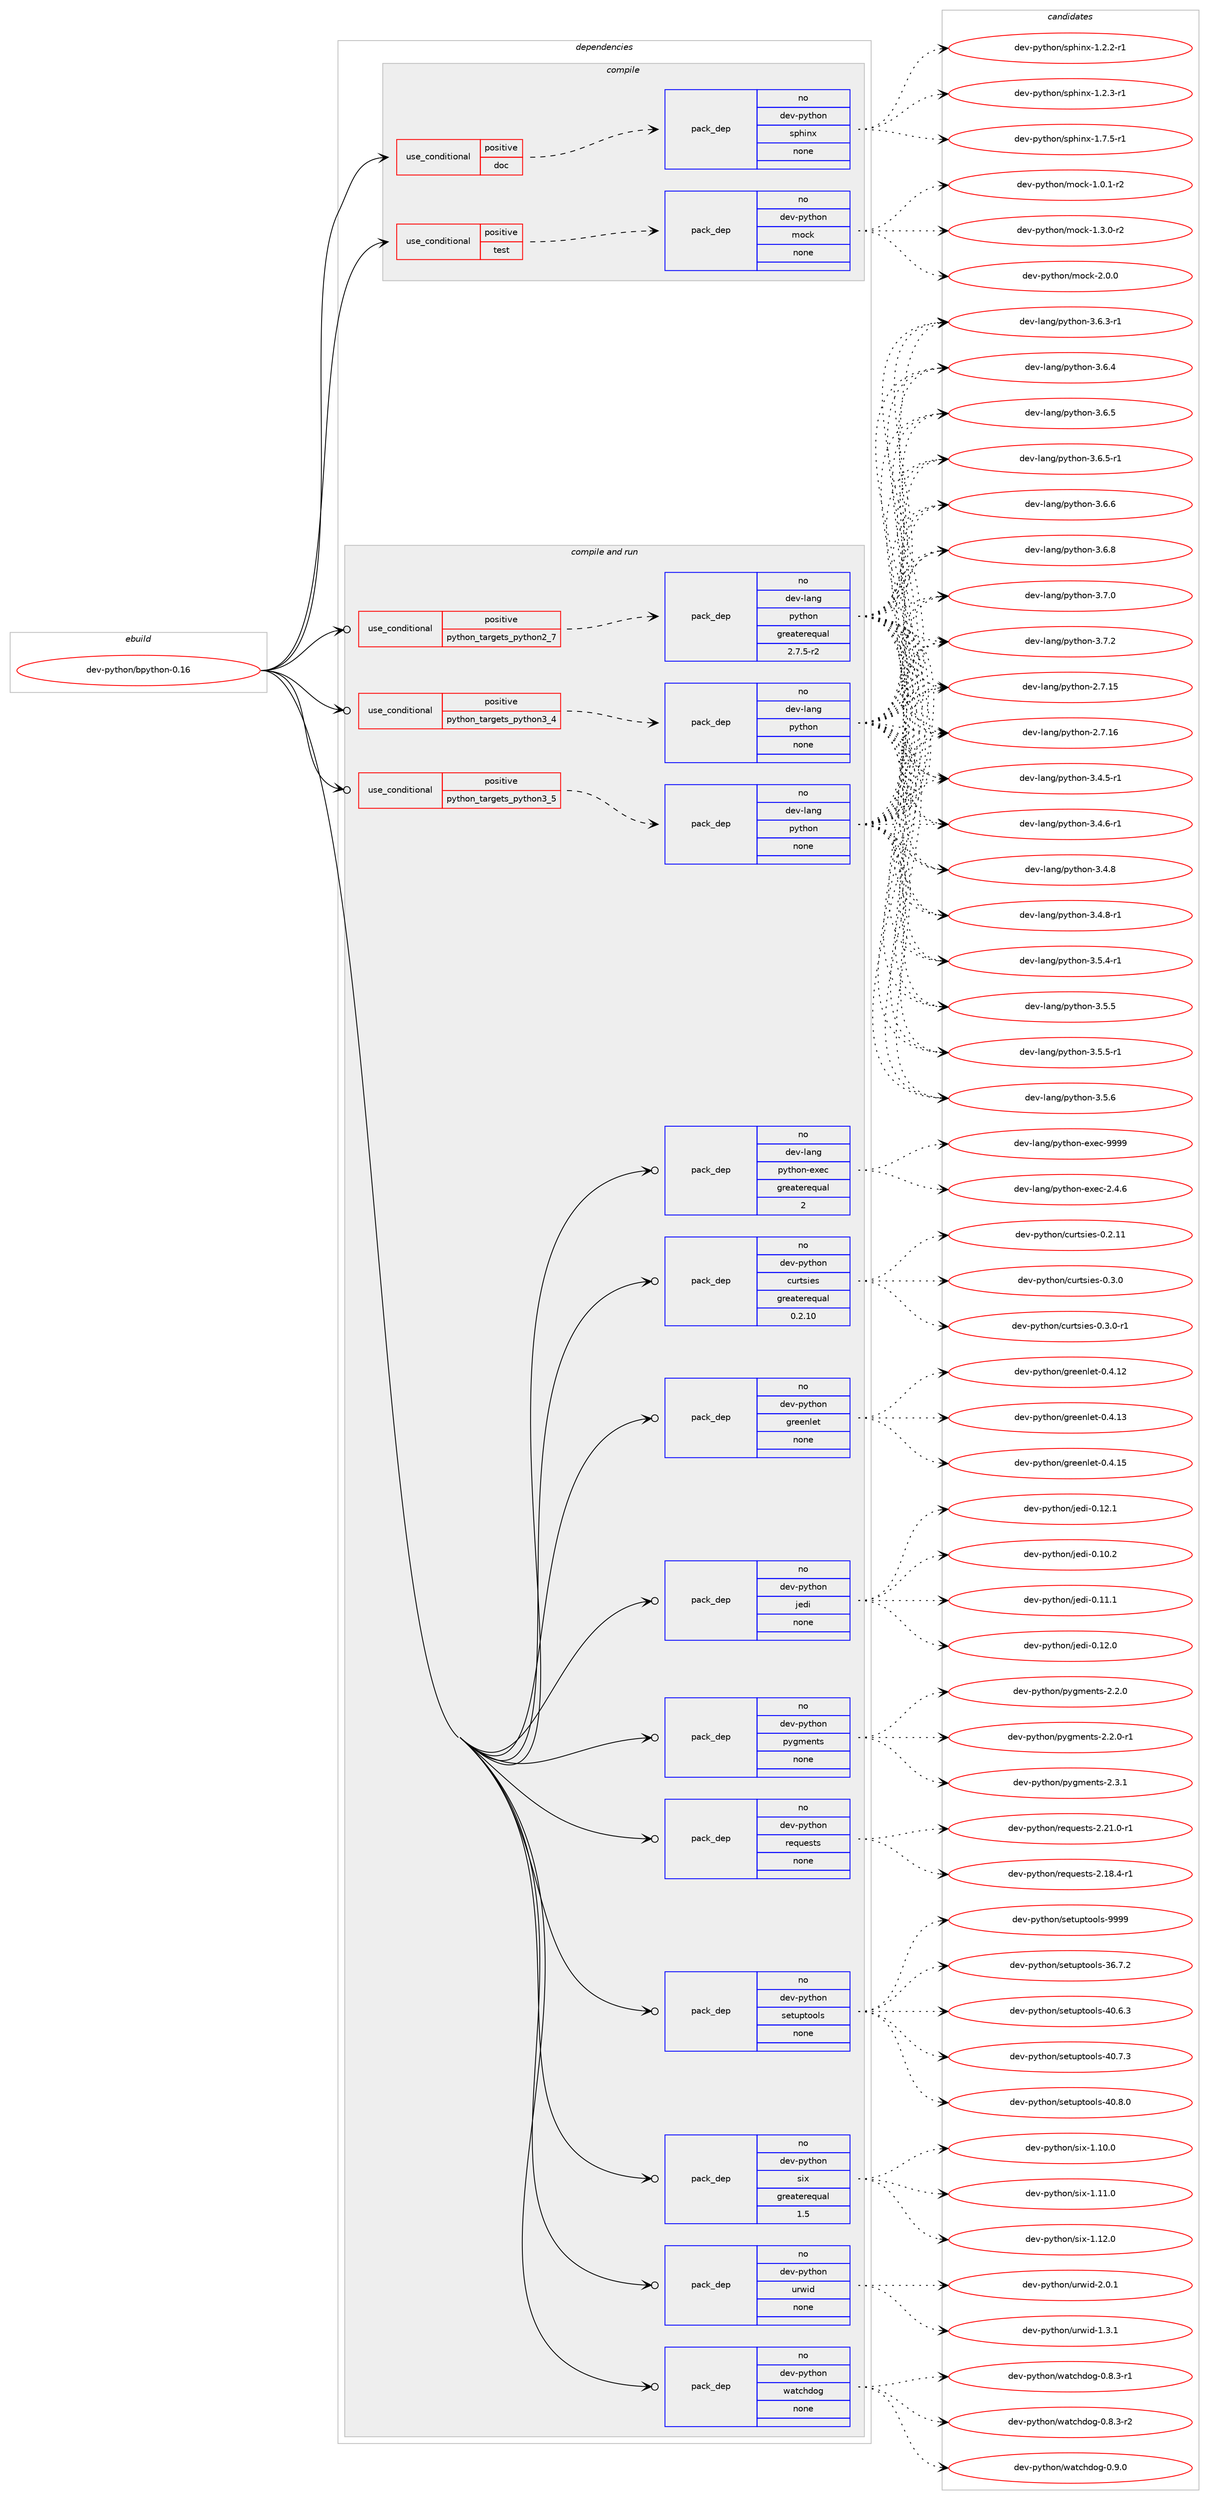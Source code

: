 digraph prolog {

# *************
# Graph options
# *************

newrank=true;
concentrate=true;
compound=true;
graph [rankdir=LR,fontname=Helvetica,fontsize=10,ranksep=1.5];#, ranksep=2.5, nodesep=0.2];
edge  [arrowhead=vee];
node  [fontname=Helvetica,fontsize=10];

# **********
# The ebuild
# **********

subgraph cluster_leftcol {
color=gray;
rank=same;
label=<<i>ebuild</i>>;
id [label="dev-python/bpython-0.16", color=red, width=4, href="../dev-python/bpython-0.16.svg"];
}

# ****************
# The dependencies
# ****************

subgraph cluster_midcol {
color=gray;
label=<<i>dependencies</i>>;
subgraph cluster_compile {
fillcolor="#eeeeee";
style=filled;
label=<<i>compile</i>>;
subgraph cond371921 {
dependency1401973 [label=<<TABLE BORDER="0" CELLBORDER="1" CELLSPACING="0" CELLPADDING="4"><TR><TD ROWSPAN="3" CELLPADDING="10">use_conditional</TD></TR><TR><TD>positive</TD></TR><TR><TD>doc</TD></TR></TABLE>>, shape=none, color=red];
subgraph pack1006824 {
dependency1401974 [label=<<TABLE BORDER="0" CELLBORDER="1" CELLSPACING="0" CELLPADDING="4" WIDTH="220"><TR><TD ROWSPAN="6" CELLPADDING="30">pack_dep</TD></TR><TR><TD WIDTH="110">no</TD></TR><TR><TD>dev-python</TD></TR><TR><TD>sphinx</TD></TR><TR><TD>none</TD></TR><TR><TD></TD></TR></TABLE>>, shape=none, color=blue];
}
dependency1401973:e -> dependency1401974:w [weight=20,style="dashed",arrowhead="vee"];
}
id:e -> dependency1401973:w [weight=20,style="solid",arrowhead="vee"];
subgraph cond371922 {
dependency1401975 [label=<<TABLE BORDER="0" CELLBORDER="1" CELLSPACING="0" CELLPADDING="4"><TR><TD ROWSPAN="3" CELLPADDING="10">use_conditional</TD></TR><TR><TD>positive</TD></TR><TR><TD>test</TD></TR></TABLE>>, shape=none, color=red];
subgraph pack1006825 {
dependency1401976 [label=<<TABLE BORDER="0" CELLBORDER="1" CELLSPACING="0" CELLPADDING="4" WIDTH="220"><TR><TD ROWSPAN="6" CELLPADDING="30">pack_dep</TD></TR><TR><TD WIDTH="110">no</TD></TR><TR><TD>dev-python</TD></TR><TR><TD>mock</TD></TR><TR><TD>none</TD></TR><TR><TD></TD></TR></TABLE>>, shape=none, color=blue];
}
dependency1401975:e -> dependency1401976:w [weight=20,style="dashed",arrowhead="vee"];
}
id:e -> dependency1401975:w [weight=20,style="solid",arrowhead="vee"];
}
subgraph cluster_compileandrun {
fillcolor="#eeeeee";
style=filled;
label=<<i>compile and run</i>>;
subgraph cond371923 {
dependency1401977 [label=<<TABLE BORDER="0" CELLBORDER="1" CELLSPACING="0" CELLPADDING="4"><TR><TD ROWSPAN="3" CELLPADDING="10">use_conditional</TD></TR><TR><TD>positive</TD></TR><TR><TD>python_targets_python2_7</TD></TR></TABLE>>, shape=none, color=red];
subgraph pack1006826 {
dependency1401978 [label=<<TABLE BORDER="0" CELLBORDER="1" CELLSPACING="0" CELLPADDING="4" WIDTH="220"><TR><TD ROWSPAN="6" CELLPADDING="30">pack_dep</TD></TR><TR><TD WIDTH="110">no</TD></TR><TR><TD>dev-lang</TD></TR><TR><TD>python</TD></TR><TR><TD>greaterequal</TD></TR><TR><TD>2.7.5-r2</TD></TR></TABLE>>, shape=none, color=blue];
}
dependency1401977:e -> dependency1401978:w [weight=20,style="dashed",arrowhead="vee"];
}
id:e -> dependency1401977:w [weight=20,style="solid",arrowhead="odotvee"];
subgraph cond371924 {
dependency1401979 [label=<<TABLE BORDER="0" CELLBORDER="1" CELLSPACING="0" CELLPADDING="4"><TR><TD ROWSPAN="3" CELLPADDING="10">use_conditional</TD></TR><TR><TD>positive</TD></TR><TR><TD>python_targets_python3_4</TD></TR></TABLE>>, shape=none, color=red];
subgraph pack1006827 {
dependency1401980 [label=<<TABLE BORDER="0" CELLBORDER="1" CELLSPACING="0" CELLPADDING="4" WIDTH="220"><TR><TD ROWSPAN="6" CELLPADDING="30">pack_dep</TD></TR><TR><TD WIDTH="110">no</TD></TR><TR><TD>dev-lang</TD></TR><TR><TD>python</TD></TR><TR><TD>none</TD></TR><TR><TD></TD></TR></TABLE>>, shape=none, color=blue];
}
dependency1401979:e -> dependency1401980:w [weight=20,style="dashed",arrowhead="vee"];
}
id:e -> dependency1401979:w [weight=20,style="solid",arrowhead="odotvee"];
subgraph cond371925 {
dependency1401981 [label=<<TABLE BORDER="0" CELLBORDER="1" CELLSPACING="0" CELLPADDING="4"><TR><TD ROWSPAN="3" CELLPADDING="10">use_conditional</TD></TR><TR><TD>positive</TD></TR><TR><TD>python_targets_python3_5</TD></TR></TABLE>>, shape=none, color=red];
subgraph pack1006828 {
dependency1401982 [label=<<TABLE BORDER="0" CELLBORDER="1" CELLSPACING="0" CELLPADDING="4" WIDTH="220"><TR><TD ROWSPAN="6" CELLPADDING="30">pack_dep</TD></TR><TR><TD WIDTH="110">no</TD></TR><TR><TD>dev-lang</TD></TR><TR><TD>python</TD></TR><TR><TD>none</TD></TR><TR><TD></TD></TR></TABLE>>, shape=none, color=blue];
}
dependency1401981:e -> dependency1401982:w [weight=20,style="dashed",arrowhead="vee"];
}
id:e -> dependency1401981:w [weight=20,style="solid",arrowhead="odotvee"];
subgraph pack1006829 {
dependency1401983 [label=<<TABLE BORDER="0" CELLBORDER="1" CELLSPACING="0" CELLPADDING="4" WIDTH="220"><TR><TD ROWSPAN="6" CELLPADDING="30">pack_dep</TD></TR><TR><TD WIDTH="110">no</TD></TR><TR><TD>dev-lang</TD></TR><TR><TD>python-exec</TD></TR><TR><TD>greaterequal</TD></TR><TR><TD>2</TD></TR></TABLE>>, shape=none, color=blue];
}
id:e -> dependency1401983:w [weight=20,style="solid",arrowhead="odotvee"];
subgraph pack1006830 {
dependency1401984 [label=<<TABLE BORDER="0" CELLBORDER="1" CELLSPACING="0" CELLPADDING="4" WIDTH="220"><TR><TD ROWSPAN="6" CELLPADDING="30">pack_dep</TD></TR><TR><TD WIDTH="110">no</TD></TR><TR><TD>dev-python</TD></TR><TR><TD>curtsies</TD></TR><TR><TD>greaterequal</TD></TR><TR><TD>0.2.10</TD></TR></TABLE>>, shape=none, color=blue];
}
id:e -> dependency1401984:w [weight=20,style="solid",arrowhead="odotvee"];
subgraph pack1006831 {
dependency1401985 [label=<<TABLE BORDER="0" CELLBORDER="1" CELLSPACING="0" CELLPADDING="4" WIDTH="220"><TR><TD ROWSPAN="6" CELLPADDING="30">pack_dep</TD></TR><TR><TD WIDTH="110">no</TD></TR><TR><TD>dev-python</TD></TR><TR><TD>greenlet</TD></TR><TR><TD>none</TD></TR><TR><TD></TD></TR></TABLE>>, shape=none, color=blue];
}
id:e -> dependency1401985:w [weight=20,style="solid",arrowhead="odotvee"];
subgraph pack1006832 {
dependency1401986 [label=<<TABLE BORDER="0" CELLBORDER="1" CELLSPACING="0" CELLPADDING="4" WIDTH="220"><TR><TD ROWSPAN="6" CELLPADDING="30">pack_dep</TD></TR><TR><TD WIDTH="110">no</TD></TR><TR><TD>dev-python</TD></TR><TR><TD>jedi</TD></TR><TR><TD>none</TD></TR><TR><TD></TD></TR></TABLE>>, shape=none, color=blue];
}
id:e -> dependency1401986:w [weight=20,style="solid",arrowhead="odotvee"];
subgraph pack1006833 {
dependency1401987 [label=<<TABLE BORDER="0" CELLBORDER="1" CELLSPACING="0" CELLPADDING="4" WIDTH="220"><TR><TD ROWSPAN="6" CELLPADDING="30">pack_dep</TD></TR><TR><TD WIDTH="110">no</TD></TR><TR><TD>dev-python</TD></TR><TR><TD>pygments</TD></TR><TR><TD>none</TD></TR><TR><TD></TD></TR></TABLE>>, shape=none, color=blue];
}
id:e -> dependency1401987:w [weight=20,style="solid",arrowhead="odotvee"];
subgraph pack1006834 {
dependency1401988 [label=<<TABLE BORDER="0" CELLBORDER="1" CELLSPACING="0" CELLPADDING="4" WIDTH="220"><TR><TD ROWSPAN="6" CELLPADDING="30">pack_dep</TD></TR><TR><TD WIDTH="110">no</TD></TR><TR><TD>dev-python</TD></TR><TR><TD>requests</TD></TR><TR><TD>none</TD></TR><TR><TD></TD></TR></TABLE>>, shape=none, color=blue];
}
id:e -> dependency1401988:w [weight=20,style="solid",arrowhead="odotvee"];
subgraph pack1006835 {
dependency1401989 [label=<<TABLE BORDER="0" CELLBORDER="1" CELLSPACING="0" CELLPADDING="4" WIDTH="220"><TR><TD ROWSPAN="6" CELLPADDING="30">pack_dep</TD></TR><TR><TD WIDTH="110">no</TD></TR><TR><TD>dev-python</TD></TR><TR><TD>setuptools</TD></TR><TR><TD>none</TD></TR><TR><TD></TD></TR></TABLE>>, shape=none, color=blue];
}
id:e -> dependency1401989:w [weight=20,style="solid",arrowhead="odotvee"];
subgraph pack1006836 {
dependency1401990 [label=<<TABLE BORDER="0" CELLBORDER="1" CELLSPACING="0" CELLPADDING="4" WIDTH="220"><TR><TD ROWSPAN="6" CELLPADDING="30">pack_dep</TD></TR><TR><TD WIDTH="110">no</TD></TR><TR><TD>dev-python</TD></TR><TR><TD>six</TD></TR><TR><TD>greaterequal</TD></TR><TR><TD>1.5</TD></TR></TABLE>>, shape=none, color=blue];
}
id:e -> dependency1401990:w [weight=20,style="solid",arrowhead="odotvee"];
subgraph pack1006837 {
dependency1401991 [label=<<TABLE BORDER="0" CELLBORDER="1" CELLSPACING="0" CELLPADDING="4" WIDTH="220"><TR><TD ROWSPAN="6" CELLPADDING="30">pack_dep</TD></TR><TR><TD WIDTH="110">no</TD></TR><TR><TD>dev-python</TD></TR><TR><TD>urwid</TD></TR><TR><TD>none</TD></TR><TR><TD></TD></TR></TABLE>>, shape=none, color=blue];
}
id:e -> dependency1401991:w [weight=20,style="solid",arrowhead="odotvee"];
subgraph pack1006838 {
dependency1401992 [label=<<TABLE BORDER="0" CELLBORDER="1" CELLSPACING="0" CELLPADDING="4" WIDTH="220"><TR><TD ROWSPAN="6" CELLPADDING="30">pack_dep</TD></TR><TR><TD WIDTH="110">no</TD></TR><TR><TD>dev-python</TD></TR><TR><TD>watchdog</TD></TR><TR><TD>none</TD></TR><TR><TD></TD></TR></TABLE>>, shape=none, color=blue];
}
id:e -> dependency1401992:w [weight=20,style="solid",arrowhead="odotvee"];
}
subgraph cluster_run {
fillcolor="#eeeeee";
style=filled;
label=<<i>run</i>>;
}
}

# **************
# The candidates
# **************

subgraph cluster_choices {
rank=same;
color=gray;
label=<<i>candidates</i>>;

subgraph choice1006824 {
color=black;
nodesep=1;
choice10010111845112121116104111110471151121041051101204549465046504511449 [label="dev-python/sphinx-1.2.2-r1", color=red, width=4,href="../dev-python/sphinx-1.2.2-r1.svg"];
choice10010111845112121116104111110471151121041051101204549465046514511449 [label="dev-python/sphinx-1.2.3-r1", color=red, width=4,href="../dev-python/sphinx-1.2.3-r1.svg"];
choice10010111845112121116104111110471151121041051101204549465546534511449 [label="dev-python/sphinx-1.7.5-r1", color=red, width=4,href="../dev-python/sphinx-1.7.5-r1.svg"];
dependency1401974:e -> choice10010111845112121116104111110471151121041051101204549465046504511449:w [style=dotted,weight="100"];
dependency1401974:e -> choice10010111845112121116104111110471151121041051101204549465046514511449:w [style=dotted,weight="100"];
dependency1401974:e -> choice10010111845112121116104111110471151121041051101204549465546534511449:w [style=dotted,weight="100"];
}
subgraph choice1006825 {
color=black;
nodesep=1;
choice1001011184511212111610411111047109111991074549464846494511450 [label="dev-python/mock-1.0.1-r2", color=red, width=4,href="../dev-python/mock-1.0.1-r2.svg"];
choice1001011184511212111610411111047109111991074549465146484511450 [label="dev-python/mock-1.3.0-r2", color=red, width=4,href="../dev-python/mock-1.3.0-r2.svg"];
choice100101118451121211161041111104710911199107455046484648 [label="dev-python/mock-2.0.0", color=red, width=4,href="../dev-python/mock-2.0.0.svg"];
dependency1401976:e -> choice1001011184511212111610411111047109111991074549464846494511450:w [style=dotted,weight="100"];
dependency1401976:e -> choice1001011184511212111610411111047109111991074549465146484511450:w [style=dotted,weight="100"];
dependency1401976:e -> choice100101118451121211161041111104710911199107455046484648:w [style=dotted,weight="100"];
}
subgraph choice1006826 {
color=black;
nodesep=1;
choice10010111845108971101034711212111610411111045504655464953 [label="dev-lang/python-2.7.15", color=red, width=4,href="../dev-lang/python-2.7.15.svg"];
choice10010111845108971101034711212111610411111045504655464954 [label="dev-lang/python-2.7.16", color=red, width=4,href="../dev-lang/python-2.7.16.svg"];
choice1001011184510897110103471121211161041111104551465246534511449 [label="dev-lang/python-3.4.5-r1", color=red, width=4,href="../dev-lang/python-3.4.5-r1.svg"];
choice1001011184510897110103471121211161041111104551465246544511449 [label="dev-lang/python-3.4.6-r1", color=red, width=4,href="../dev-lang/python-3.4.6-r1.svg"];
choice100101118451089711010347112121116104111110455146524656 [label="dev-lang/python-3.4.8", color=red, width=4,href="../dev-lang/python-3.4.8.svg"];
choice1001011184510897110103471121211161041111104551465246564511449 [label="dev-lang/python-3.4.8-r1", color=red, width=4,href="../dev-lang/python-3.4.8-r1.svg"];
choice1001011184510897110103471121211161041111104551465346524511449 [label="dev-lang/python-3.5.4-r1", color=red, width=4,href="../dev-lang/python-3.5.4-r1.svg"];
choice100101118451089711010347112121116104111110455146534653 [label="dev-lang/python-3.5.5", color=red, width=4,href="../dev-lang/python-3.5.5.svg"];
choice1001011184510897110103471121211161041111104551465346534511449 [label="dev-lang/python-3.5.5-r1", color=red, width=4,href="../dev-lang/python-3.5.5-r1.svg"];
choice100101118451089711010347112121116104111110455146534654 [label="dev-lang/python-3.5.6", color=red, width=4,href="../dev-lang/python-3.5.6.svg"];
choice1001011184510897110103471121211161041111104551465446514511449 [label="dev-lang/python-3.6.3-r1", color=red, width=4,href="../dev-lang/python-3.6.3-r1.svg"];
choice100101118451089711010347112121116104111110455146544652 [label="dev-lang/python-3.6.4", color=red, width=4,href="../dev-lang/python-3.6.4.svg"];
choice100101118451089711010347112121116104111110455146544653 [label="dev-lang/python-3.6.5", color=red, width=4,href="../dev-lang/python-3.6.5.svg"];
choice1001011184510897110103471121211161041111104551465446534511449 [label="dev-lang/python-3.6.5-r1", color=red, width=4,href="../dev-lang/python-3.6.5-r1.svg"];
choice100101118451089711010347112121116104111110455146544654 [label="dev-lang/python-3.6.6", color=red, width=4,href="../dev-lang/python-3.6.6.svg"];
choice100101118451089711010347112121116104111110455146544656 [label="dev-lang/python-3.6.8", color=red, width=4,href="../dev-lang/python-3.6.8.svg"];
choice100101118451089711010347112121116104111110455146554648 [label="dev-lang/python-3.7.0", color=red, width=4,href="../dev-lang/python-3.7.0.svg"];
choice100101118451089711010347112121116104111110455146554650 [label="dev-lang/python-3.7.2", color=red, width=4,href="../dev-lang/python-3.7.2.svg"];
dependency1401978:e -> choice10010111845108971101034711212111610411111045504655464953:w [style=dotted,weight="100"];
dependency1401978:e -> choice10010111845108971101034711212111610411111045504655464954:w [style=dotted,weight="100"];
dependency1401978:e -> choice1001011184510897110103471121211161041111104551465246534511449:w [style=dotted,weight="100"];
dependency1401978:e -> choice1001011184510897110103471121211161041111104551465246544511449:w [style=dotted,weight="100"];
dependency1401978:e -> choice100101118451089711010347112121116104111110455146524656:w [style=dotted,weight="100"];
dependency1401978:e -> choice1001011184510897110103471121211161041111104551465246564511449:w [style=dotted,weight="100"];
dependency1401978:e -> choice1001011184510897110103471121211161041111104551465346524511449:w [style=dotted,weight="100"];
dependency1401978:e -> choice100101118451089711010347112121116104111110455146534653:w [style=dotted,weight="100"];
dependency1401978:e -> choice1001011184510897110103471121211161041111104551465346534511449:w [style=dotted,weight="100"];
dependency1401978:e -> choice100101118451089711010347112121116104111110455146534654:w [style=dotted,weight="100"];
dependency1401978:e -> choice1001011184510897110103471121211161041111104551465446514511449:w [style=dotted,weight="100"];
dependency1401978:e -> choice100101118451089711010347112121116104111110455146544652:w [style=dotted,weight="100"];
dependency1401978:e -> choice100101118451089711010347112121116104111110455146544653:w [style=dotted,weight="100"];
dependency1401978:e -> choice1001011184510897110103471121211161041111104551465446534511449:w [style=dotted,weight="100"];
dependency1401978:e -> choice100101118451089711010347112121116104111110455146544654:w [style=dotted,weight="100"];
dependency1401978:e -> choice100101118451089711010347112121116104111110455146544656:w [style=dotted,weight="100"];
dependency1401978:e -> choice100101118451089711010347112121116104111110455146554648:w [style=dotted,weight="100"];
dependency1401978:e -> choice100101118451089711010347112121116104111110455146554650:w [style=dotted,weight="100"];
}
subgraph choice1006827 {
color=black;
nodesep=1;
choice10010111845108971101034711212111610411111045504655464953 [label="dev-lang/python-2.7.15", color=red, width=4,href="../dev-lang/python-2.7.15.svg"];
choice10010111845108971101034711212111610411111045504655464954 [label="dev-lang/python-2.7.16", color=red, width=4,href="../dev-lang/python-2.7.16.svg"];
choice1001011184510897110103471121211161041111104551465246534511449 [label="dev-lang/python-3.4.5-r1", color=red, width=4,href="../dev-lang/python-3.4.5-r1.svg"];
choice1001011184510897110103471121211161041111104551465246544511449 [label="dev-lang/python-3.4.6-r1", color=red, width=4,href="../dev-lang/python-3.4.6-r1.svg"];
choice100101118451089711010347112121116104111110455146524656 [label="dev-lang/python-3.4.8", color=red, width=4,href="../dev-lang/python-3.4.8.svg"];
choice1001011184510897110103471121211161041111104551465246564511449 [label="dev-lang/python-3.4.8-r1", color=red, width=4,href="../dev-lang/python-3.4.8-r1.svg"];
choice1001011184510897110103471121211161041111104551465346524511449 [label="dev-lang/python-3.5.4-r1", color=red, width=4,href="../dev-lang/python-3.5.4-r1.svg"];
choice100101118451089711010347112121116104111110455146534653 [label="dev-lang/python-3.5.5", color=red, width=4,href="../dev-lang/python-3.5.5.svg"];
choice1001011184510897110103471121211161041111104551465346534511449 [label="dev-lang/python-3.5.5-r1", color=red, width=4,href="../dev-lang/python-3.5.5-r1.svg"];
choice100101118451089711010347112121116104111110455146534654 [label="dev-lang/python-3.5.6", color=red, width=4,href="../dev-lang/python-3.5.6.svg"];
choice1001011184510897110103471121211161041111104551465446514511449 [label="dev-lang/python-3.6.3-r1", color=red, width=4,href="../dev-lang/python-3.6.3-r1.svg"];
choice100101118451089711010347112121116104111110455146544652 [label="dev-lang/python-3.6.4", color=red, width=4,href="../dev-lang/python-3.6.4.svg"];
choice100101118451089711010347112121116104111110455146544653 [label="dev-lang/python-3.6.5", color=red, width=4,href="../dev-lang/python-3.6.5.svg"];
choice1001011184510897110103471121211161041111104551465446534511449 [label="dev-lang/python-3.6.5-r1", color=red, width=4,href="../dev-lang/python-3.6.5-r1.svg"];
choice100101118451089711010347112121116104111110455146544654 [label="dev-lang/python-3.6.6", color=red, width=4,href="../dev-lang/python-3.6.6.svg"];
choice100101118451089711010347112121116104111110455146544656 [label="dev-lang/python-3.6.8", color=red, width=4,href="../dev-lang/python-3.6.8.svg"];
choice100101118451089711010347112121116104111110455146554648 [label="dev-lang/python-3.7.0", color=red, width=4,href="../dev-lang/python-3.7.0.svg"];
choice100101118451089711010347112121116104111110455146554650 [label="dev-lang/python-3.7.2", color=red, width=4,href="../dev-lang/python-3.7.2.svg"];
dependency1401980:e -> choice10010111845108971101034711212111610411111045504655464953:w [style=dotted,weight="100"];
dependency1401980:e -> choice10010111845108971101034711212111610411111045504655464954:w [style=dotted,weight="100"];
dependency1401980:e -> choice1001011184510897110103471121211161041111104551465246534511449:w [style=dotted,weight="100"];
dependency1401980:e -> choice1001011184510897110103471121211161041111104551465246544511449:w [style=dotted,weight="100"];
dependency1401980:e -> choice100101118451089711010347112121116104111110455146524656:w [style=dotted,weight="100"];
dependency1401980:e -> choice1001011184510897110103471121211161041111104551465246564511449:w [style=dotted,weight="100"];
dependency1401980:e -> choice1001011184510897110103471121211161041111104551465346524511449:w [style=dotted,weight="100"];
dependency1401980:e -> choice100101118451089711010347112121116104111110455146534653:w [style=dotted,weight="100"];
dependency1401980:e -> choice1001011184510897110103471121211161041111104551465346534511449:w [style=dotted,weight="100"];
dependency1401980:e -> choice100101118451089711010347112121116104111110455146534654:w [style=dotted,weight="100"];
dependency1401980:e -> choice1001011184510897110103471121211161041111104551465446514511449:w [style=dotted,weight="100"];
dependency1401980:e -> choice100101118451089711010347112121116104111110455146544652:w [style=dotted,weight="100"];
dependency1401980:e -> choice100101118451089711010347112121116104111110455146544653:w [style=dotted,weight="100"];
dependency1401980:e -> choice1001011184510897110103471121211161041111104551465446534511449:w [style=dotted,weight="100"];
dependency1401980:e -> choice100101118451089711010347112121116104111110455146544654:w [style=dotted,weight="100"];
dependency1401980:e -> choice100101118451089711010347112121116104111110455146544656:w [style=dotted,weight="100"];
dependency1401980:e -> choice100101118451089711010347112121116104111110455146554648:w [style=dotted,weight="100"];
dependency1401980:e -> choice100101118451089711010347112121116104111110455146554650:w [style=dotted,weight="100"];
}
subgraph choice1006828 {
color=black;
nodesep=1;
choice10010111845108971101034711212111610411111045504655464953 [label="dev-lang/python-2.7.15", color=red, width=4,href="../dev-lang/python-2.7.15.svg"];
choice10010111845108971101034711212111610411111045504655464954 [label="dev-lang/python-2.7.16", color=red, width=4,href="../dev-lang/python-2.7.16.svg"];
choice1001011184510897110103471121211161041111104551465246534511449 [label="dev-lang/python-3.4.5-r1", color=red, width=4,href="../dev-lang/python-3.4.5-r1.svg"];
choice1001011184510897110103471121211161041111104551465246544511449 [label="dev-lang/python-3.4.6-r1", color=red, width=4,href="../dev-lang/python-3.4.6-r1.svg"];
choice100101118451089711010347112121116104111110455146524656 [label="dev-lang/python-3.4.8", color=red, width=4,href="../dev-lang/python-3.4.8.svg"];
choice1001011184510897110103471121211161041111104551465246564511449 [label="dev-lang/python-3.4.8-r1", color=red, width=4,href="../dev-lang/python-3.4.8-r1.svg"];
choice1001011184510897110103471121211161041111104551465346524511449 [label="dev-lang/python-3.5.4-r1", color=red, width=4,href="../dev-lang/python-3.5.4-r1.svg"];
choice100101118451089711010347112121116104111110455146534653 [label="dev-lang/python-3.5.5", color=red, width=4,href="../dev-lang/python-3.5.5.svg"];
choice1001011184510897110103471121211161041111104551465346534511449 [label="dev-lang/python-3.5.5-r1", color=red, width=4,href="../dev-lang/python-3.5.5-r1.svg"];
choice100101118451089711010347112121116104111110455146534654 [label="dev-lang/python-3.5.6", color=red, width=4,href="../dev-lang/python-3.5.6.svg"];
choice1001011184510897110103471121211161041111104551465446514511449 [label="dev-lang/python-3.6.3-r1", color=red, width=4,href="../dev-lang/python-3.6.3-r1.svg"];
choice100101118451089711010347112121116104111110455146544652 [label="dev-lang/python-3.6.4", color=red, width=4,href="../dev-lang/python-3.6.4.svg"];
choice100101118451089711010347112121116104111110455146544653 [label="dev-lang/python-3.6.5", color=red, width=4,href="../dev-lang/python-3.6.5.svg"];
choice1001011184510897110103471121211161041111104551465446534511449 [label="dev-lang/python-3.6.5-r1", color=red, width=4,href="../dev-lang/python-3.6.5-r1.svg"];
choice100101118451089711010347112121116104111110455146544654 [label="dev-lang/python-3.6.6", color=red, width=4,href="../dev-lang/python-3.6.6.svg"];
choice100101118451089711010347112121116104111110455146544656 [label="dev-lang/python-3.6.8", color=red, width=4,href="../dev-lang/python-3.6.8.svg"];
choice100101118451089711010347112121116104111110455146554648 [label="dev-lang/python-3.7.0", color=red, width=4,href="../dev-lang/python-3.7.0.svg"];
choice100101118451089711010347112121116104111110455146554650 [label="dev-lang/python-3.7.2", color=red, width=4,href="../dev-lang/python-3.7.2.svg"];
dependency1401982:e -> choice10010111845108971101034711212111610411111045504655464953:w [style=dotted,weight="100"];
dependency1401982:e -> choice10010111845108971101034711212111610411111045504655464954:w [style=dotted,weight="100"];
dependency1401982:e -> choice1001011184510897110103471121211161041111104551465246534511449:w [style=dotted,weight="100"];
dependency1401982:e -> choice1001011184510897110103471121211161041111104551465246544511449:w [style=dotted,weight="100"];
dependency1401982:e -> choice100101118451089711010347112121116104111110455146524656:w [style=dotted,weight="100"];
dependency1401982:e -> choice1001011184510897110103471121211161041111104551465246564511449:w [style=dotted,weight="100"];
dependency1401982:e -> choice1001011184510897110103471121211161041111104551465346524511449:w [style=dotted,weight="100"];
dependency1401982:e -> choice100101118451089711010347112121116104111110455146534653:w [style=dotted,weight="100"];
dependency1401982:e -> choice1001011184510897110103471121211161041111104551465346534511449:w [style=dotted,weight="100"];
dependency1401982:e -> choice100101118451089711010347112121116104111110455146534654:w [style=dotted,weight="100"];
dependency1401982:e -> choice1001011184510897110103471121211161041111104551465446514511449:w [style=dotted,weight="100"];
dependency1401982:e -> choice100101118451089711010347112121116104111110455146544652:w [style=dotted,weight="100"];
dependency1401982:e -> choice100101118451089711010347112121116104111110455146544653:w [style=dotted,weight="100"];
dependency1401982:e -> choice1001011184510897110103471121211161041111104551465446534511449:w [style=dotted,weight="100"];
dependency1401982:e -> choice100101118451089711010347112121116104111110455146544654:w [style=dotted,weight="100"];
dependency1401982:e -> choice100101118451089711010347112121116104111110455146544656:w [style=dotted,weight="100"];
dependency1401982:e -> choice100101118451089711010347112121116104111110455146554648:w [style=dotted,weight="100"];
dependency1401982:e -> choice100101118451089711010347112121116104111110455146554650:w [style=dotted,weight="100"];
}
subgraph choice1006829 {
color=black;
nodesep=1;
choice1001011184510897110103471121211161041111104510112010199455046524654 [label="dev-lang/python-exec-2.4.6", color=red, width=4,href="../dev-lang/python-exec-2.4.6.svg"];
choice10010111845108971101034711212111610411111045101120101994557575757 [label="dev-lang/python-exec-9999", color=red, width=4,href="../dev-lang/python-exec-9999.svg"];
dependency1401983:e -> choice1001011184510897110103471121211161041111104510112010199455046524654:w [style=dotted,weight="100"];
dependency1401983:e -> choice10010111845108971101034711212111610411111045101120101994557575757:w [style=dotted,weight="100"];
}
subgraph choice1006830 {
color=black;
nodesep=1;
choice10010111845112121116104111110479911711411611510510111545484650464949 [label="dev-python/curtsies-0.2.11", color=red, width=4,href="../dev-python/curtsies-0.2.11.svg"];
choice100101118451121211161041111104799117114116115105101115454846514648 [label="dev-python/curtsies-0.3.0", color=red, width=4,href="../dev-python/curtsies-0.3.0.svg"];
choice1001011184511212111610411111047991171141161151051011154548465146484511449 [label="dev-python/curtsies-0.3.0-r1", color=red, width=4,href="../dev-python/curtsies-0.3.0-r1.svg"];
dependency1401984:e -> choice10010111845112121116104111110479911711411611510510111545484650464949:w [style=dotted,weight="100"];
dependency1401984:e -> choice100101118451121211161041111104799117114116115105101115454846514648:w [style=dotted,weight="100"];
dependency1401984:e -> choice1001011184511212111610411111047991171141161151051011154548465146484511449:w [style=dotted,weight="100"];
}
subgraph choice1006831 {
color=black;
nodesep=1;
choice100101118451121211161041111104710311410110111010810111645484652464950 [label="dev-python/greenlet-0.4.12", color=red, width=4,href="../dev-python/greenlet-0.4.12.svg"];
choice100101118451121211161041111104710311410110111010810111645484652464951 [label="dev-python/greenlet-0.4.13", color=red, width=4,href="../dev-python/greenlet-0.4.13.svg"];
choice100101118451121211161041111104710311410110111010810111645484652464953 [label="dev-python/greenlet-0.4.15", color=red, width=4,href="../dev-python/greenlet-0.4.15.svg"];
dependency1401985:e -> choice100101118451121211161041111104710311410110111010810111645484652464950:w [style=dotted,weight="100"];
dependency1401985:e -> choice100101118451121211161041111104710311410110111010810111645484652464951:w [style=dotted,weight="100"];
dependency1401985:e -> choice100101118451121211161041111104710311410110111010810111645484652464953:w [style=dotted,weight="100"];
}
subgraph choice1006832 {
color=black;
nodesep=1;
choice100101118451121211161041111104710610110010545484649484650 [label="dev-python/jedi-0.10.2", color=red, width=4,href="../dev-python/jedi-0.10.2.svg"];
choice100101118451121211161041111104710610110010545484649494649 [label="dev-python/jedi-0.11.1", color=red, width=4,href="../dev-python/jedi-0.11.1.svg"];
choice100101118451121211161041111104710610110010545484649504648 [label="dev-python/jedi-0.12.0", color=red, width=4,href="../dev-python/jedi-0.12.0.svg"];
choice100101118451121211161041111104710610110010545484649504649 [label="dev-python/jedi-0.12.1", color=red, width=4,href="../dev-python/jedi-0.12.1.svg"];
dependency1401986:e -> choice100101118451121211161041111104710610110010545484649484650:w [style=dotted,weight="100"];
dependency1401986:e -> choice100101118451121211161041111104710610110010545484649494649:w [style=dotted,weight="100"];
dependency1401986:e -> choice100101118451121211161041111104710610110010545484649504648:w [style=dotted,weight="100"];
dependency1401986:e -> choice100101118451121211161041111104710610110010545484649504649:w [style=dotted,weight="100"];
}
subgraph choice1006833 {
color=black;
nodesep=1;
choice1001011184511212111610411111047112121103109101110116115455046504648 [label="dev-python/pygments-2.2.0", color=red, width=4,href="../dev-python/pygments-2.2.0.svg"];
choice10010111845112121116104111110471121211031091011101161154550465046484511449 [label="dev-python/pygments-2.2.0-r1", color=red, width=4,href="../dev-python/pygments-2.2.0-r1.svg"];
choice1001011184511212111610411111047112121103109101110116115455046514649 [label="dev-python/pygments-2.3.1", color=red, width=4,href="../dev-python/pygments-2.3.1.svg"];
dependency1401987:e -> choice1001011184511212111610411111047112121103109101110116115455046504648:w [style=dotted,weight="100"];
dependency1401987:e -> choice10010111845112121116104111110471121211031091011101161154550465046484511449:w [style=dotted,weight="100"];
dependency1401987:e -> choice1001011184511212111610411111047112121103109101110116115455046514649:w [style=dotted,weight="100"];
}
subgraph choice1006834 {
color=black;
nodesep=1;
choice1001011184511212111610411111047114101113117101115116115455046495646524511449 [label="dev-python/requests-2.18.4-r1", color=red, width=4,href="../dev-python/requests-2.18.4-r1.svg"];
choice1001011184511212111610411111047114101113117101115116115455046504946484511449 [label="dev-python/requests-2.21.0-r1", color=red, width=4,href="../dev-python/requests-2.21.0-r1.svg"];
dependency1401988:e -> choice1001011184511212111610411111047114101113117101115116115455046495646524511449:w [style=dotted,weight="100"];
dependency1401988:e -> choice1001011184511212111610411111047114101113117101115116115455046504946484511449:w [style=dotted,weight="100"];
}
subgraph choice1006835 {
color=black;
nodesep=1;
choice100101118451121211161041111104711510111611711211611111110811545515446554650 [label="dev-python/setuptools-36.7.2", color=red, width=4,href="../dev-python/setuptools-36.7.2.svg"];
choice100101118451121211161041111104711510111611711211611111110811545524846544651 [label="dev-python/setuptools-40.6.3", color=red, width=4,href="../dev-python/setuptools-40.6.3.svg"];
choice100101118451121211161041111104711510111611711211611111110811545524846554651 [label="dev-python/setuptools-40.7.3", color=red, width=4,href="../dev-python/setuptools-40.7.3.svg"];
choice100101118451121211161041111104711510111611711211611111110811545524846564648 [label="dev-python/setuptools-40.8.0", color=red, width=4,href="../dev-python/setuptools-40.8.0.svg"];
choice10010111845112121116104111110471151011161171121161111111081154557575757 [label="dev-python/setuptools-9999", color=red, width=4,href="../dev-python/setuptools-9999.svg"];
dependency1401989:e -> choice100101118451121211161041111104711510111611711211611111110811545515446554650:w [style=dotted,weight="100"];
dependency1401989:e -> choice100101118451121211161041111104711510111611711211611111110811545524846544651:w [style=dotted,weight="100"];
dependency1401989:e -> choice100101118451121211161041111104711510111611711211611111110811545524846554651:w [style=dotted,weight="100"];
dependency1401989:e -> choice100101118451121211161041111104711510111611711211611111110811545524846564648:w [style=dotted,weight="100"];
dependency1401989:e -> choice10010111845112121116104111110471151011161171121161111111081154557575757:w [style=dotted,weight="100"];
}
subgraph choice1006836 {
color=black;
nodesep=1;
choice100101118451121211161041111104711510512045494649484648 [label="dev-python/six-1.10.0", color=red, width=4,href="../dev-python/six-1.10.0.svg"];
choice100101118451121211161041111104711510512045494649494648 [label="dev-python/six-1.11.0", color=red, width=4,href="../dev-python/six-1.11.0.svg"];
choice100101118451121211161041111104711510512045494649504648 [label="dev-python/six-1.12.0", color=red, width=4,href="../dev-python/six-1.12.0.svg"];
dependency1401990:e -> choice100101118451121211161041111104711510512045494649484648:w [style=dotted,weight="100"];
dependency1401990:e -> choice100101118451121211161041111104711510512045494649494648:w [style=dotted,weight="100"];
dependency1401990:e -> choice100101118451121211161041111104711510512045494649504648:w [style=dotted,weight="100"];
}
subgraph choice1006837 {
color=black;
nodesep=1;
choice1001011184511212111610411111047117114119105100454946514649 [label="dev-python/urwid-1.3.1", color=red, width=4,href="../dev-python/urwid-1.3.1.svg"];
choice1001011184511212111610411111047117114119105100455046484649 [label="dev-python/urwid-2.0.1", color=red, width=4,href="../dev-python/urwid-2.0.1.svg"];
dependency1401991:e -> choice1001011184511212111610411111047117114119105100454946514649:w [style=dotted,weight="100"];
dependency1401991:e -> choice1001011184511212111610411111047117114119105100455046484649:w [style=dotted,weight="100"];
}
subgraph choice1006838 {
color=black;
nodesep=1;
choice100101118451121211161041111104711997116991041001111034548465646514511449 [label="dev-python/watchdog-0.8.3-r1", color=red, width=4,href="../dev-python/watchdog-0.8.3-r1.svg"];
choice100101118451121211161041111104711997116991041001111034548465646514511450 [label="dev-python/watchdog-0.8.3-r2", color=red, width=4,href="../dev-python/watchdog-0.8.3-r2.svg"];
choice10010111845112121116104111110471199711699104100111103454846574648 [label="dev-python/watchdog-0.9.0", color=red, width=4,href="../dev-python/watchdog-0.9.0.svg"];
dependency1401992:e -> choice100101118451121211161041111104711997116991041001111034548465646514511449:w [style=dotted,weight="100"];
dependency1401992:e -> choice100101118451121211161041111104711997116991041001111034548465646514511450:w [style=dotted,weight="100"];
dependency1401992:e -> choice10010111845112121116104111110471199711699104100111103454846574648:w [style=dotted,weight="100"];
}
}

}

